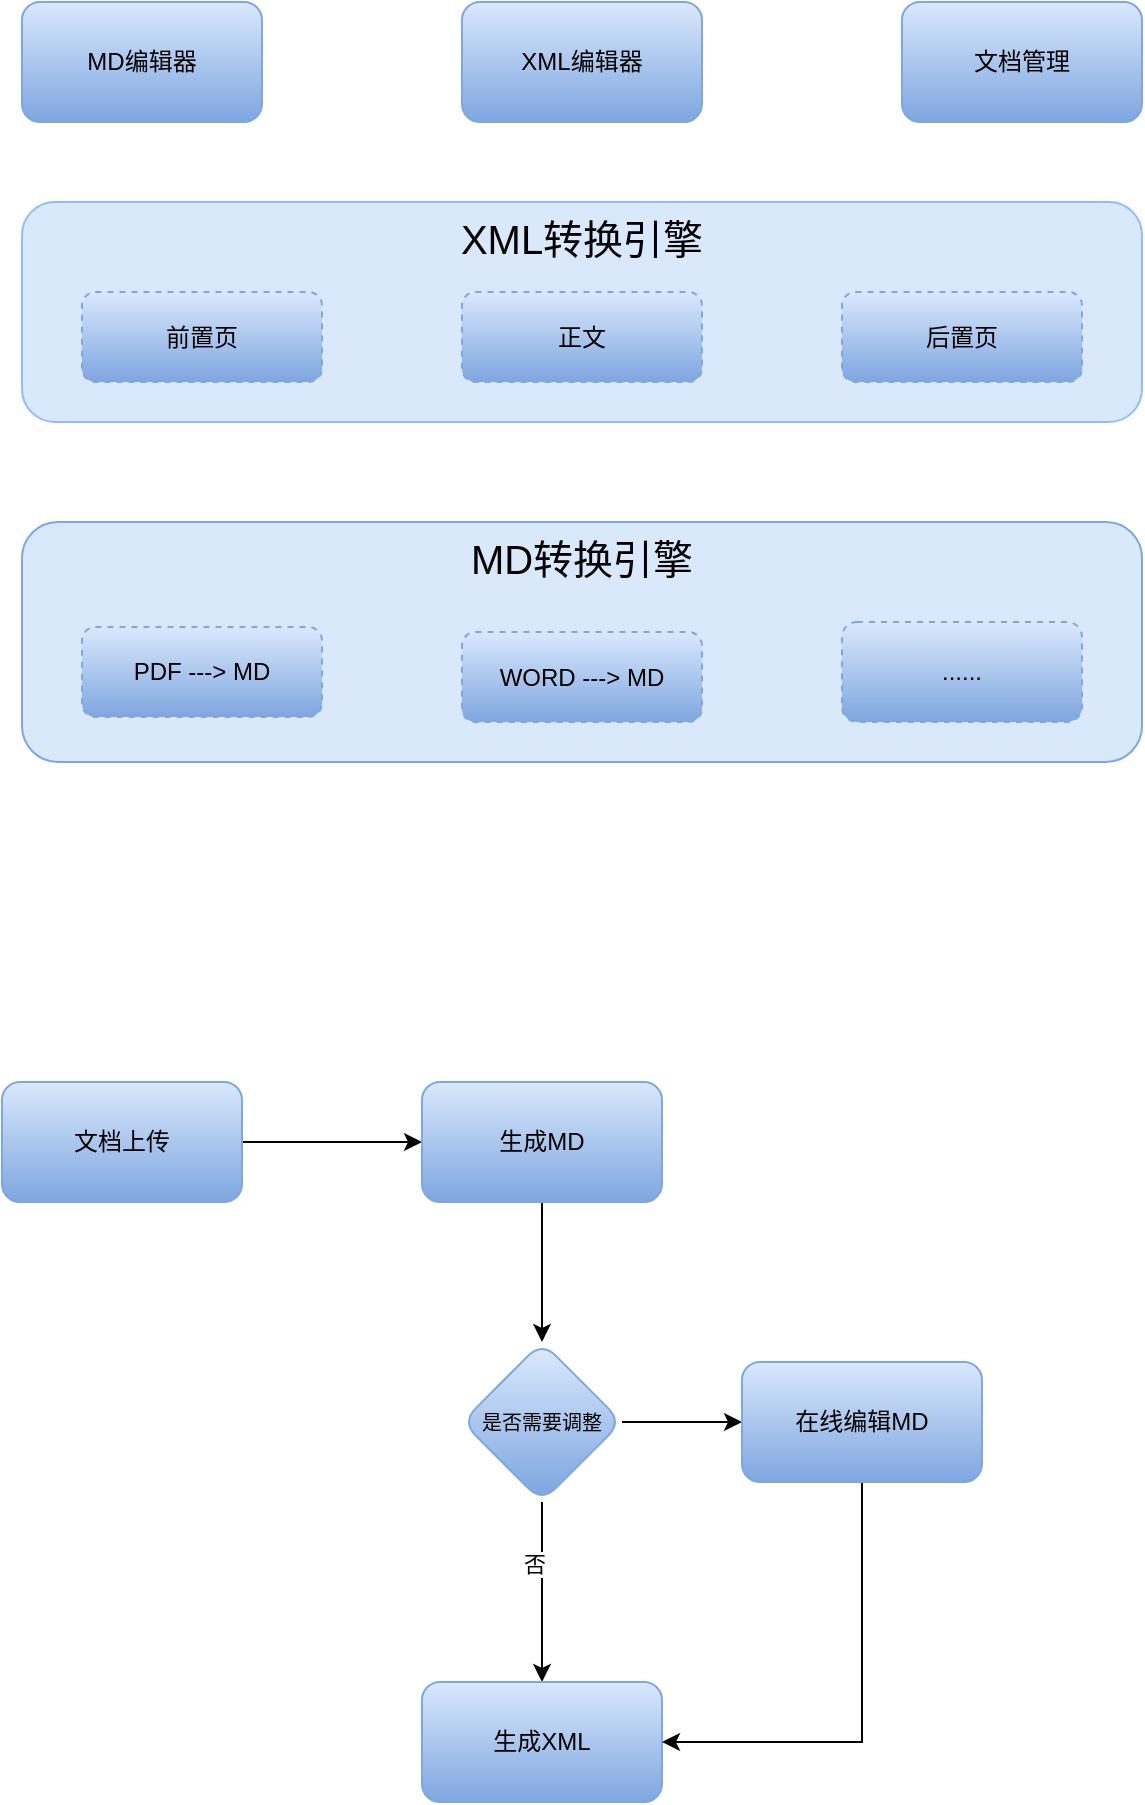 <mxfile version="27.0.5">
  <diagram name="第 1 页" id="yGKkY3IXAtz0xJvJZ0hB">
    <mxGraphModel dx="1412" dy="763" grid="1" gridSize="10" guides="1" tooltips="1" connect="1" arrows="1" fold="1" page="1" pageScale="1" pageWidth="827" pageHeight="1169" math="0" shadow="0">
      <root>
        <mxCell id="0" />
        <mxCell id="1" parent="0" />
        <mxCell id="R5hmWRW45EeVHVbpmFVQ-2" value="MD编辑器" style="rounded=1;whiteSpace=wrap;html=1;fillColor=#dae8fc;gradientColor=#7ea6e0;strokeColor=#7EA6E0;" vertex="1" parent="1">
          <mxGeometry x="120" y="180" width="120" height="60" as="geometry" />
        </mxCell>
        <mxCell id="R5hmWRW45EeVHVbpmFVQ-3" value="XML编辑器" style="rounded=1;whiteSpace=wrap;html=1;fillColor=#dae8fc;gradientColor=#7ea6e0;strokeColor=#7EA6E0;" vertex="1" parent="1">
          <mxGeometry x="340" y="180" width="120" height="60" as="geometry" />
        </mxCell>
        <mxCell id="R5hmWRW45EeVHVbpmFVQ-4" value="MD转换引擎" style="rounded=1;whiteSpace=wrap;html=1;verticalAlign=top;fontSize=20;fillColor=#dae8fc;strokeColor=#7EA6E0;" vertex="1" parent="1">
          <mxGeometry x="120" y="440" width="560" height="120" as="geometry" />
        </mxCell>
        <mxCell id="R5hmWRW45EeVHVbpmFVQ-5" value="PDF ---&amp;gt; MD" style="rounded=1;whiteSpace=wrap;html=1;fillColor=#dae8fc;strokeColor=#7EA6E0;gradientColor=#7ea6e0;dashed=1;" vertex="1" parent="1">
          <mxGeometry x="150" y="492.5" width="120" height="45" as="geometry" />
        </mxCell>
        <mxCell id="R5hmWRW45EeVHVbpmFVQ-6" value="WORD ---&amp;gt; MD" style="rounded=1;whiteSpace=wrap;html=1;fillColor=#dae8fc;gradientColor=#7ea6e0;strokeColor=#7EA6E0;dashed=1;" vertex="1" parent="1">
          <mxGeometry x="340" y="495" width="120" height="45" as="geometry" />
        </mxCell>
        <mxCell id="R5hmWRW45EeVHVbpmFVQ-7" value="......" style="rounded=1;whiteSpace=wrap;html=1;fillColor=#dae8fc;gradientColor=#7ea6e0;strokeColor=#7EA6E0;dashed=1;flipV=0;" vertex="1" parent="1">
          <mxGeometry x="530" y="490" width="120" height="50" as="geometry" />
        </mxCell>
        <mxCell id="R5hmWRW45EeVHVbpmFVQ-8" value="文档管理" style="rounded=1;whiteSpace=wrap;html=1;fillColor=#dae8fc;gradientColor=#7ea6e0;strokeColor=#7EA6E0;" vertex="1" parent="1">
          <mxGeometry x="560" y="180" width="120" height="60" as="geometry" />
        </mxCell>
        <mxCell id="R5hmWRW45EeVHVbpmFVQ-9" value="XML转换引擎" style="rounded=1;whiteSpace=wrap;html=1;verticalAlign=top;fontSize=20;fillColor=#dae8fc;strokeColor=#8FBCFF;" vertex="1" parent="1">
          <mxGeometry x="120" y="280" width="560" height="110" as="geometry" />
        </mxCell>
        <mxCell id="R5hmWRW45EeVHVbpmFVQ-10" value="前置页" style="rounded=1;whiteSpace=wrap;html=1;fillColor=#dae8fc;strokeColor=#7EA6E0;gradientColor=#7ea6e0;dashed=1;" vertex="1" parent="1">
          <mxGeometry x="150" y="325" width="120" height="45" as="geometry" />
        </mxCell>
        <mxCell id="R5hmWRW45EeVHVbpmFVQ-11" value="正文" style="rounded=1;whiteSpace=wrap;html=1;fillColor=#dae8fc;strokeColor=#7EA6E0;gradientColor=#7ea6e0;dashed=1;" vertex="1" parent="1">
          <mxGeometry x="340" y="325" width="120" height="45" as="geometry" />
        </mxCell>
        <mxCell id="R5hmWRW45EeVHVbpmFVQ-12" value="后置页" style="rounded=1;whiteSpace=wrap;html=1;fillColor=#dae8fc;strokeColor=#7EA6E0;gradientColor=#7ea6e0;dashed=1;" vertex="1" parent="1">
          <mxGeometry x="530" y="325" width="120" height="45" as="geometry" />
        </mxCell>
        <mxCell id="R5hmWRW45EeVHVbpmFVQ-16" value="" style="edgeStyle=orthogonalEdgeStyle;rounded=0;orthogonalLoop=1;jettySize=auto;html=1;" edge="1" parent="1" source="R5hmWRW45EeVHVbpmFVQ-14" target="R5hmWRW45EeVHVbpmFVQ-15">
          <mxGeometry relative="1" as="geometry" />
        </mxCell>
        <mxCell id="R5hmWRW45EeVHVbpmFVQ-14" value="文档上传" style="rounded=1;whiteSpace=wrap;html=1;fillColor=#dae8fc;gradientColor=#7ea6e0;strokeColor=#7EA6E0;" vertex="1" parent="1">
          <mxGeometry x="110" y="720" width="120" height="60" as="geometry" />
        </mxCell>
        <mxCell id="R5hmWRW45EeVHVbpmFVQ-21" value="" style="edgeStyle=orthogonalEdgeStyle;rounded=0;orthogonalLoop=1;jettySize=auto;html=1;" edge="1" parent="1" source="R5hmWRW45EeVHVbpmFVQ-15" target="R5hmWRW45EeVHVbpmFVQ-20">
          <mxGeometry relative="1" as="geometry" />
        </mxCell>
        <mxCell id="R5hmWRW45EeVHVbpmFVQ-15" value="生成MD" style="rounded=1;whiteSpace=wrap;html=1;fillColor=#dae8fc;gradientColor=#7ea6e0;strokeColor=#7EA6E0;" vertex="1" parent="1">
          <mxGeometry x="320" y="720" width="120" height="60" as="geometry" />
        </mxCell>
        <mxCell id="R5hmWRW45EeVHVbpmFVQ-23" value="" style="edgeStyle=orthogonalEdgeStyle;rounded=0;orthogonalLoop=1;jettySize=auto;html=1;" edge="1" parent="1" source="R5hmWRW45EeVHVbpmFVQ-20" target="R5hmWRW45EeVHVbpmFVQ-22">
          <mxGeometry relative="1" as="geometry" />
        </mxCell>
        <mxCell id="R5hmWRW45EeVHVbpmFVQ-24" value="否" style="edgeLabel;html=1;align=center;verticalAlign=middle;resizable=0;points=[];" vertex="1" connectable="0" parent="R5hmWRW45EeVHVbpmFVQ-23">
          <mxGeometry x="-0.311" y="-4" relative="1" as="geometry">
            <mxPoint as="offset" />
          </mxGeometry>
        </mxCell>
        <mxCell id="R5hmWRW45EeVHVbpmFVQ-26" value="" style="edgeStyle=orthogonalEdgeStyle;rounded=0;orthogonalLoop=1;jettySize=auto;html=1;" edge="1" parent="1" source="R5hmWRW45EeVHVbpmFVQ-20" target="R5hmWRW45EeVHVbpmFVQ-25">
          <mxGeometry relative="1" as="geometry" />
        </mxCell>
        <mxCell id="R5hmWRW45EeVHVbpmFVQ-20" value="&lt;font style=&quot;font-size: 10px;&quot;&gt;是否需要调整&lt;/font&gt;" style="rhombus;whiteSpace=wrap;html=1;fillColor=#dae8fc;strokeColor=#7EA6E0;rounded=1;gradientColor=#7ea6e0;" vertex="1" parent="1">
          <mxGeometry x="340" y="850" width="80" height="80" as="geometry" />
        </mxCell>
        <mxCell id="R5hmWRW45EeVHVbpmFVQ-22" value="生成XML" style="whiteSpace=wrap;html=1;fillColor=#dae8fc;strokeColor=#7EA6E0;rounded=1;gradientColor=#7ea6e0;" vertex="1" parent="1">
          <mxGeometry x="320" y="1020" width="120" height="60" as="geometry" />
        </mxCell>
        <mxCell id="R5hmWRW45EeVHVbpmFVQ-27" style="edgeStyle=orthogonalEdgeStyle;rounded=0;orthogonalLoop=1;jettySize=auto;html=1;entryX=1;entryY=0.5;entryDx=0;entryDy=0;" edge="1" parent="1" source="R5hmWRW45EeVHVbpmFVQ-25" target="R5hmWRW45EeVHVbpmFVQ-22">
          <mxGeometry relative="1" as="geometry">
            <Array as="points">
              <mxPoint x="540" y="1050" />
            </Array>
          </mxGeometry>
        </mxCell>
        <mxCell id="R5hmWRW45EeVHVbpmFVQ-25" value="在线编辑MD" style="whiteSpace=wrap;html=1;fillColor=#dae8fc;strokeColor=#7EA6E0;rounded=1;gradientColor=#7ea6e0;" vertex="1" parent="1">
          <mxGeometry x="480" y="860" width="120" height="60" as="geometry" />
        </mxCell>
      </root>
    </mxGraphModel>
  </diagram>
</mxfile>

